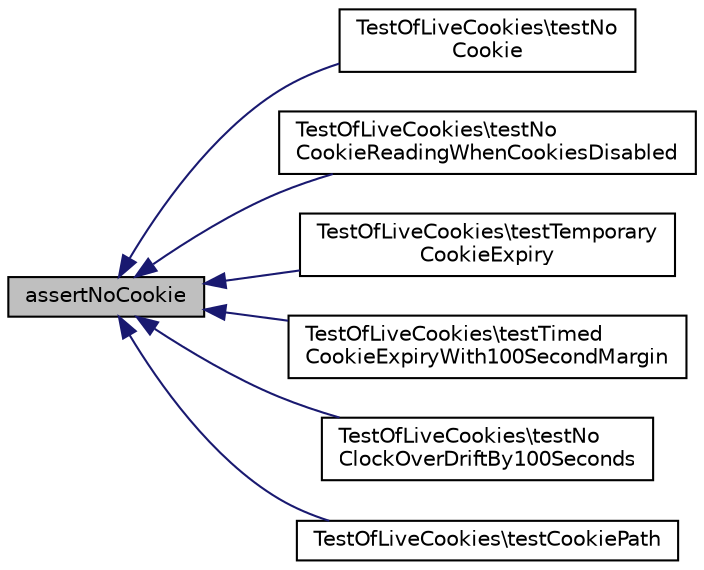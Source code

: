 digraph "assertNoCookie"
{
  edge [fontname="Helvetica",fontsize="10",labelfontname="Helvetica",labelfontsize="10"];
  node [fontname="Helvetica",fontsize="10",shape=record];
  rankdir="LR";
  Node1 [label="assertNoCookie",height=0.2,width=0.4,color="black", fillcolor="grey75", style="filled" fontcolor="black"];
  Node1 -> Node2 [dir="back",color="midnightblue",fontsize="10",style="solid",fontname="Helvetica"];
  Node2 [label="TestOfLiveCookies\\testNo\lCookie",height=0.2,width=0.4,color="black", fillcolor="white", style="filled",URL="$class_test_of_live_cookies.html#a2bcca8c3d3a6dfdedac2acc43150c1c0"];
  Node1 -> Node3 [dir="back",color="midnightblue",fontsize="10",style="solid",fontname="Helvetica"];
  Node3 [label="TestOfLiveCookies\\testNo\lCookieReadingWhenCookiesDisabled",height=0.2,width=0.4,color="black", fillcolor="white", style="filled",URL="$class_test_of_live_cookies.html#a965548fc6ade9cf3a1c7fbe625978e17"];
  Node1 -> Node4 [dir="back",color="midnightblue",fontsize="10",style="solid",fontname="Helvetica"];
  Node4 [label="TestOfLiveCookies\\testTemporary\lCookieExpiry",height=0.2,width=0.4,color="black", fillcolor="white", style="filled",URL="$class_test_of_live_cookies.html#ae52f1ca49f6ad37916789e37ac0f9dd7"];
  Node1 -> Node5 [dir="back",color="midnightblue",fontsize="10",style="solid",fontname="Helvetica"];
  Node5 [label="TestOfLiveCookies\\testTimed\lCookieExpiryWith100SecondMargin",height=0.2,width=0.4,color="black", fillcolor="white", style="filled",URL="$class_test_of_live_cookies.html#a76824fac4338d47e5ab585190fddd310"];
  Node1 -> Node6 [dir="back",color="midnightblue",fontsize="10",style="solid",fontname="Helvetica"];
  Node6 [label="TestOfLiveCookies\\testNo\lClockOverDriftBy100Seconds",height=0.2,width=0.4,color="black", fillcolor="white", style="filled",URL="$class_test_of_live_cookies.html#a4b9a82933de5ed02d8cc0df166efb20a"];
  Node1 -> Node7 [dir="back",color="midnightblue",fontsize="10",style="solid",fontname="Helvetica"];
  Node7 [label="TestOfLiveCookies\\testCookiePath",height=0.2,width=0.4,color="black", fillcolor="white", style="filled",URL="$class_test_of_live_cookies.html#a33363f3974de0c69fe8e41c9b1ae14d8"];
}
